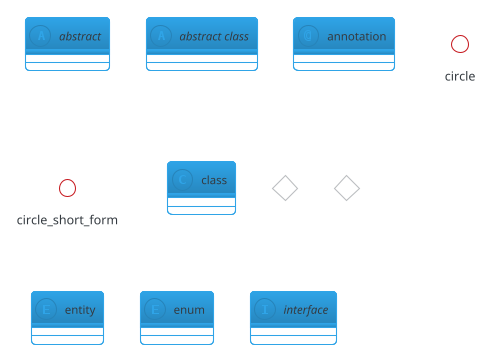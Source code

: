 ' Do not edit
' Theme Gallery
' autogenerated by script
'
@startuml
!theme cerulean-outline
abstract        abstract
abstract class  "abstract class"
annotation      annotation
circle          circle
()              circle_short_form
class           class
diamond         diamond
<>              diamond_short_form
entity          entity
enum            enum
interface       interface
@enduml

